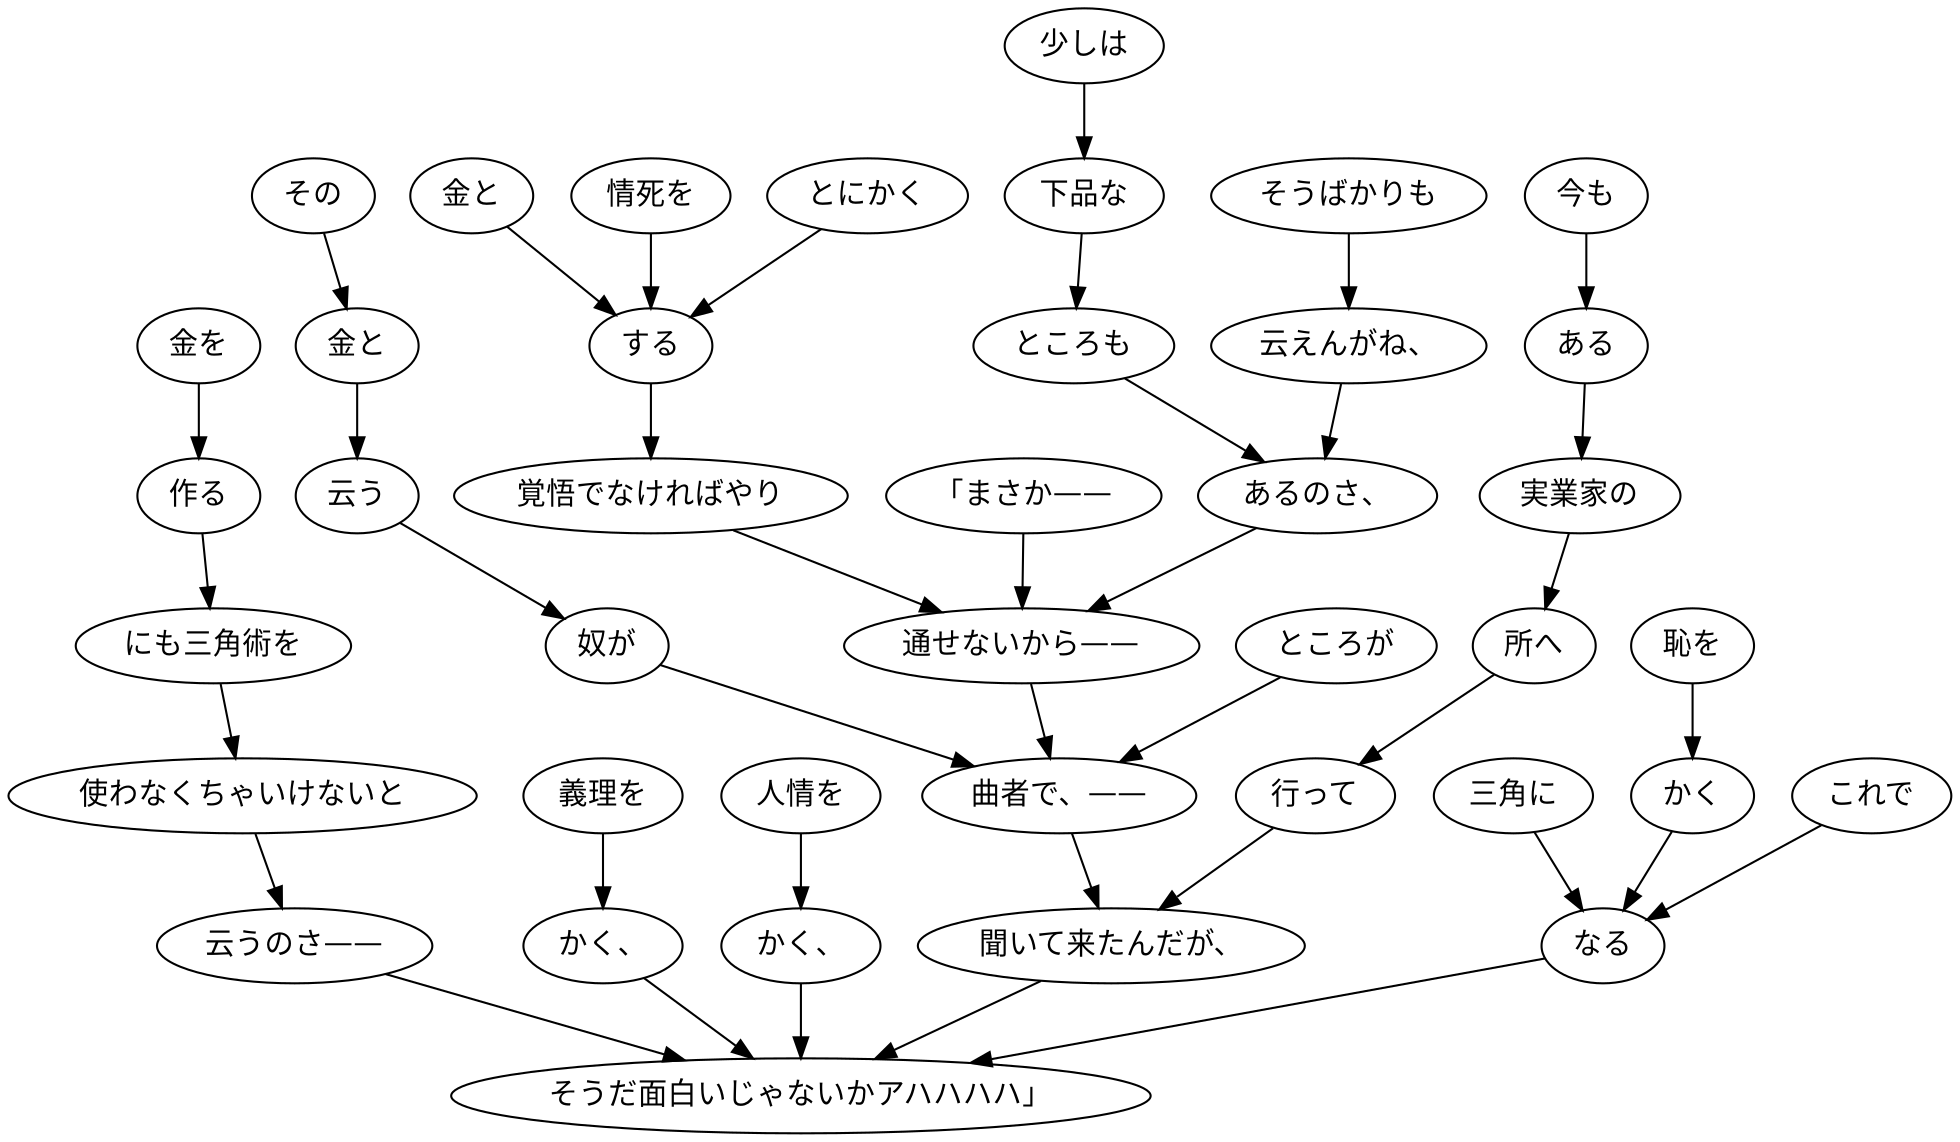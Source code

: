 digraph graph2340 {
	node0 [label="「まさか——"];
	node1 [label="そうばかりも"];
	node2 [label="云えんがね、"];
	node3 [label="少しは"];
	node4 [label="下品な"];
	node5 [label="ところも"];
	node6 [label="あるのさ、"];
	node7 [label="とにかく"];
	node8 [label="金と"];
	node9 [label="情死を"];
	node10 [label="する"];
	node11 [label="覚悟でなければやり"];
	node12 [label="通せないから——"];
	node13 [label="ところが"];
	node14 [label="その"];
	node15 [label="金と"];
	node16 [label="云う"];
	node17 [label="奴が"];
	node18 [label="曲者で、——"];
	node19 [label="今も"];
	node20 [label="ある"];
	node21 [label="実業家の"];
	node22 [label="所へ"];
	node23 [label="行って"];
	node24 [label="聞いて来たんだが、"];
	node25 [label="金を"];
	node26 [label="作る"];
	node27 [label="にも三角術を"];
	node28 [label="使わなくちゃいけないと"];
	node29 [label="云うのさ——"];
	node30 [label="義理を"];
	node31 [label="かく、"];
	node32 [label="人情を"];
	node33 [label="かく、"];
	node34 [label="恥を"];
	node35 [label="かく"];
	node36 [label="これで"];
	node37 [label="三角に"];
	node38 [label="なる"];
	node39 [label="そうだ面白いじゃないかアハハハハ」"];
	node0 -> node12;
	node1 -> node2;
	node2 -> node6;
	node3 -> node4;
	node4 -> node5;
	node5 -> node6;
	node6 -> node12;
	node7 -> node10;
	node8 -> node10;
	node9 -> node10;
	node10 -> node11;
	node11 -> node12;
	node12 -> node18;
	node13 -> node18;
	node14 -> node15;
	node15 -> node16;
	node16 -> node17;
	node17 -> node18;
	node18 -> node24;
	node19 -> node20;
	node20 -> node21;
	node21 -> node22;
	node22 -> node23;
	node23 -> node24;
	node24 -> node39;
	node25 -> node26;
	node26 -> node27;
	node27 -> node28;
	node28 -> node29;
	node29 -> node39;
	node30 -> node31;
	node31 -> node39;
	node32 -> node33;
	node33 -> node39;
	node34 -> node35;
	node35 -> node38;
	node36 -> node38;
	node37 -> node38;
	node38 -> node39;
}
